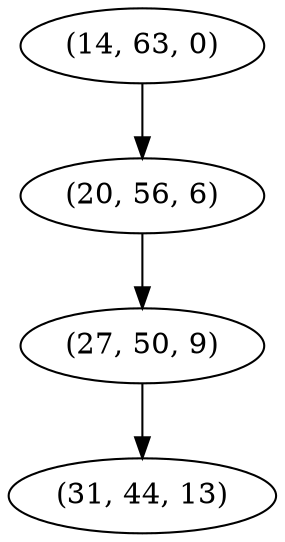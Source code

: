 digraph tree {
    "(14, 63, 0)";
    "(20, 56, 6)";
    "(27, 50, 9)";
    "(31, 44, 13)";
    "(14, 63, 0)" -> "(20, 56, 6)";
    "(20, 56, 6)" -> "(27, 50, 9)";
    "(27, 50, 9)" -> "(31, 44, 13)";
}
